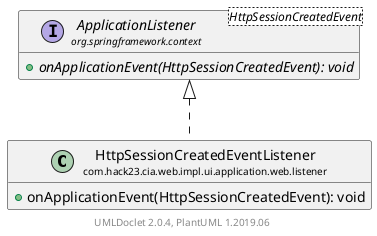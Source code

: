 @startuml
    set namespaceSeparator none
    hide empty fields
    hide empty methods

    class "<size:14>HttpSessionCreatedEventListener\n<size:10>com.hack23.cia.web.impl.ui.application.web.listener" as com.hack23.cia.web.impl.ui.application.web.listener.HttpSessionCreatedEventListener [[HttpSessionCreatedEventListener.html]] {
        +onApplicationEvent(HttpSessionCreatedEvent): void
    }

    interface "<size:14>ApplicationListener\n<size:10>org.springframework.context" as org.springframework.context.ApplicationListener<HttpSessionCreatedEvent> {
        {abstract} +onApplicationEvent(HttpSessionCreatedEvent): void
    }

    org.springframework.context.ApplicationListener <|.. com.hack23.cia.web.impl.ui.application.web.listener.HttpSessionCreatedEventListener

    center footer UMLDoclet 2.0.4, PlantUML 1.2019.06
@enduml
